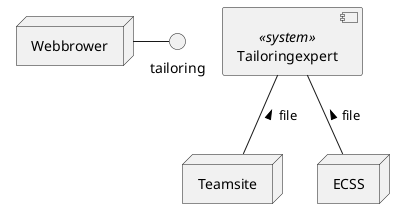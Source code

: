@startuml


[Tailoringexpert] <<system>> as tailoringexpert

node Teamsite as teamsite {
}
tailoringexpert -- teamsite : file <

node ECSS as ecss {
}
tailoringexpert -- ecss : file <

node Webbrower  as webbrowser {
}
webbrowser - tailoring



@enduml